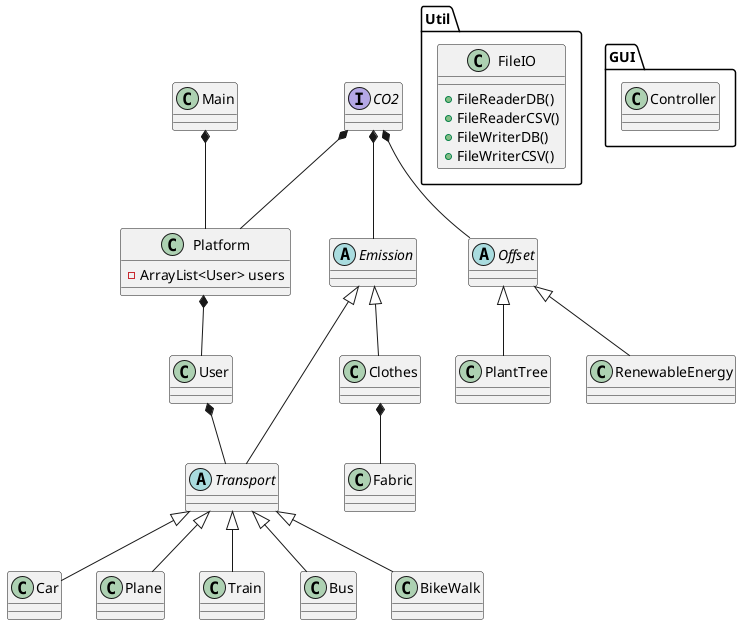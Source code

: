 @startuml
'https://plantuml.com/class-diagram

class Platform{
-ArrayList<User> users
}

class Main
class User
interface CO2
abstract Emission

abstract Offset
class PlantTree
class RenewableEnergy

abstract class Transport{}
class Car{}
class Plane{}
class Train{}
class Bus{}
class BikeWalk{}

class Fabric{}
class Clothes{}


package "Util"{
class FileIO{
+FileReaderDB()
+FileReaderCSV()
+FileWriterDB()
+FileWriterCSV()

}
}
package "GUI"{
class Controller
}

Main*-- Platform

Emission <|-- Transport

Platform *-- User

Emission <|-- Clothes

Clothes *-- Fabric

User *-- Transport

CO2 *-- Platform
CO2 *-- Emission
CO2 *-- Offset

Offset <|-- RenewableEnergy

Offset <|-- PlantTree

Transport <|-- Plane
Transport <|-- BikeWalk
Transport <|-- Bus
Transport <|-- Car
Transport <|-- Train



@enduml